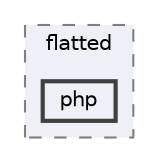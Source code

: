 digraph "pkiclassroomrescheduler/src/main/frontend/node_modules/flatted/php"
{
 // LATEX_PDF_SIZE
  bgcolor="transparent";
  edge [fontname=Helvetica,fontsize=10,labelfontname=Helvetica,labelfontsize=10];
  node [fontname=Helvetica,fontsize=10,shape=box,height=0.2,width=0.4];
  compound=true
  subgraph clusterdir_eb50eec67f3ef2cfd929f0a67a91dac5 {
    graph [ bgcolor="#edf0f7", pencolor="grey50", label="flatted", fontname=Helvetica,fontsize=10 style="filled,dashed", URL="dir_eb50eec67f3ef2cfd929f0a67a91dac5.html",tooltip=""]
  dir_fa24c5a755cc30fff006e771ea5c6dd8 [label="php", fillcolor="#edf0f7", color="grey25", style="filled,bold", URL="dir_fa24c5a755cc30fff006e771ea5c6dd8.html",tooltip=""];
  }
}
